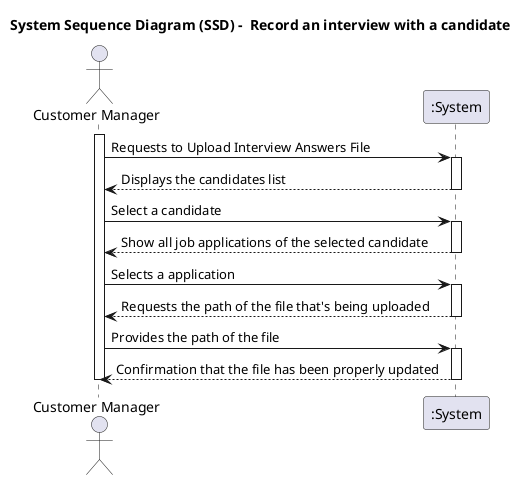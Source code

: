 @startuml
'skinparam monochrome true
'skinparam packageStyle rectangle
'skinparam shadowing false

title System Sequence Diagram (SSD) -  Record an interview with a candidate

actor "Customer Manager" as Agent
participant ":System" as System

activate Agent

Agent -> System : Requests to Upload Interview Answers File
activate System

System --> Agent: Displays the candidates list
deactivate

Agent -> System : Select a candidate
activate System

System --> Agent : Show all job applications of the selected candidate
deactivate
Agent -> System : Selects a application
activate System


System --> Agent : Requests the path of the file that's being uploaded
deactivate System

Agent -> System : Provides the path of the file
activate System


System --> Agent : Confirmation that the file has been properly updated
deactivate System

deactivate Agent

@enduml